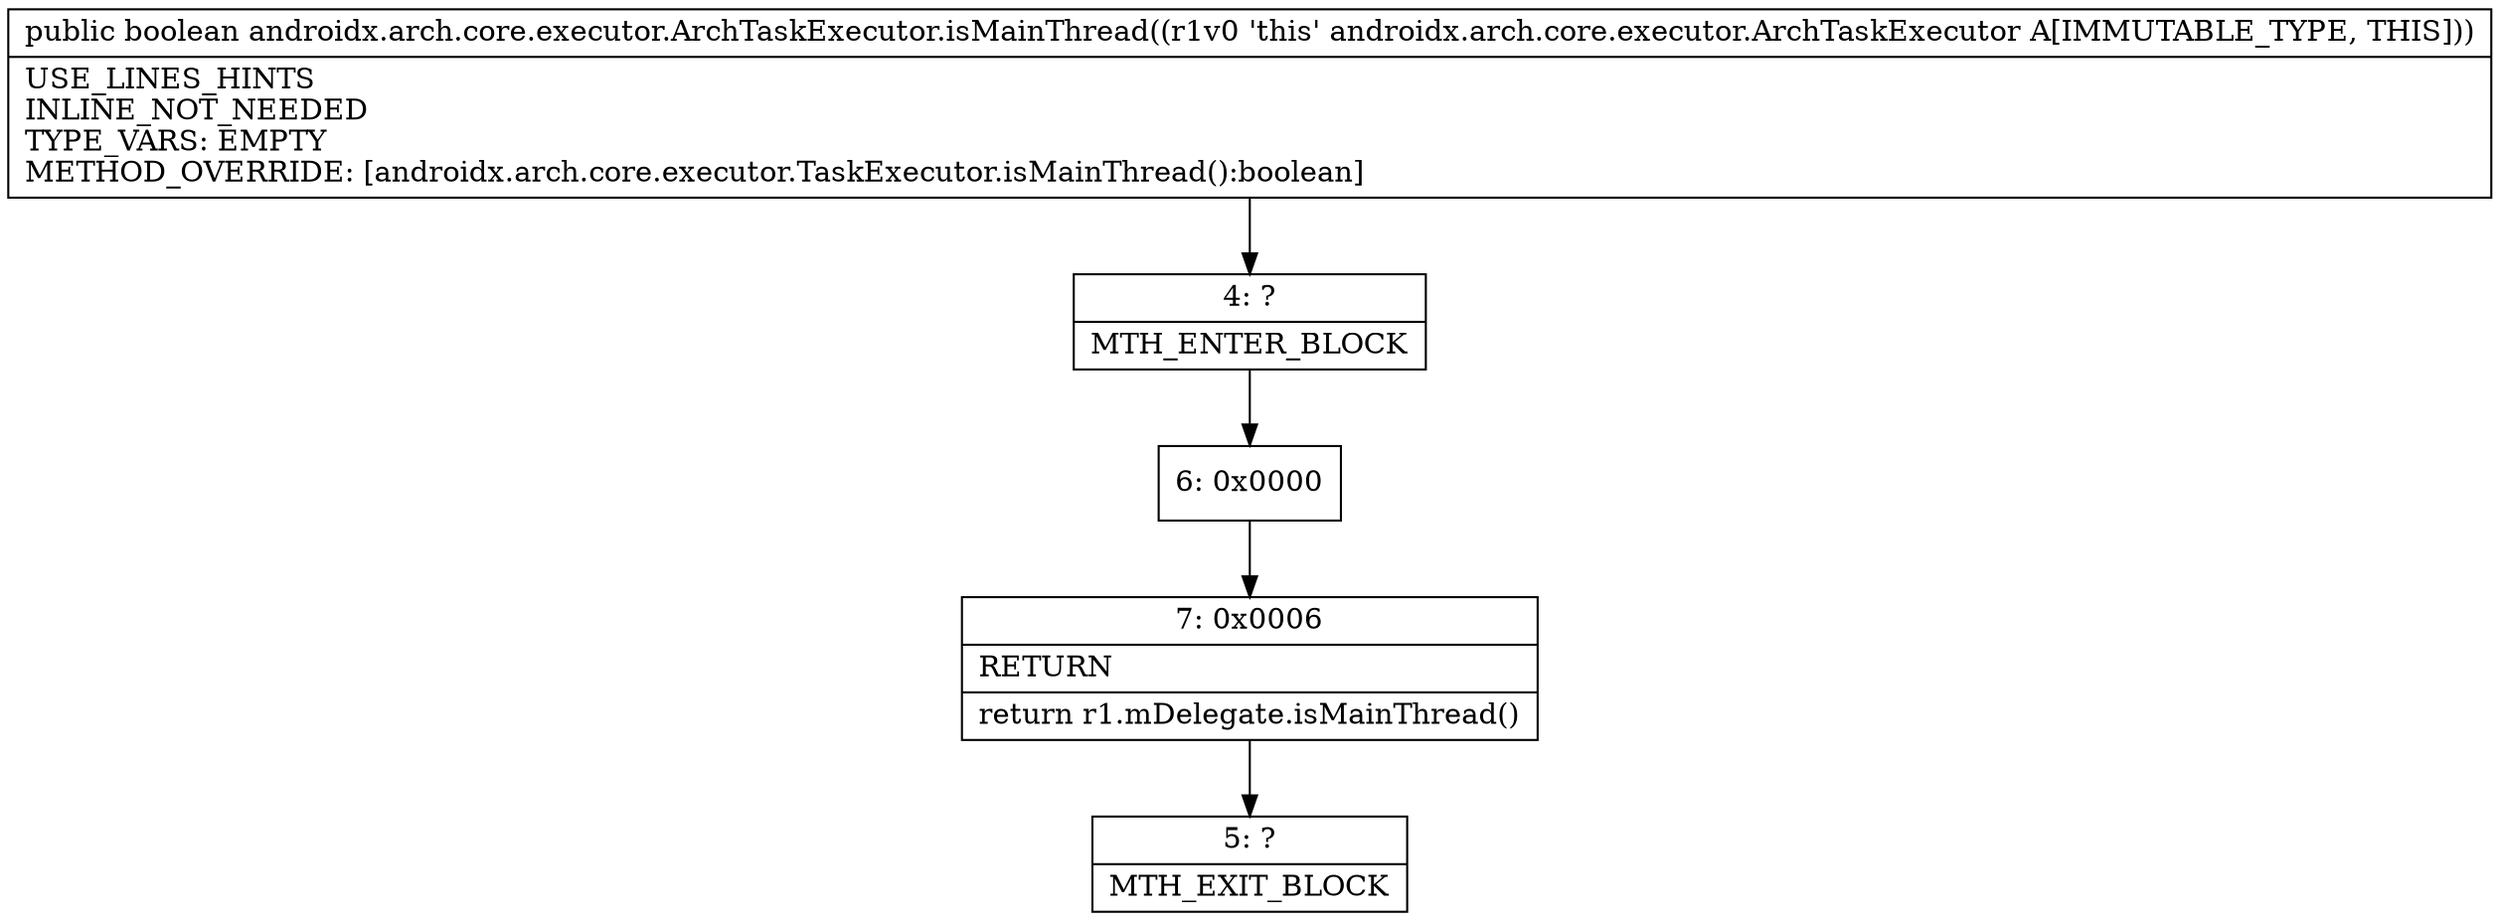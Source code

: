 digraph "CFG forandroidx.arch.core.executor.ArchTaskExecutor.isMainThread()Z" {
Node_4 [shape=record,label="{4\:\ ?|MTH_ENTER_BLOCK\l}"];
Node_6 [shape=record,label="{6\:\ 0x0000}"];
Node_7 [shape=record,label="{7\:\ 0x0006|RETURN\l|return r1.mDelegate.isMainThread()\l}"];
Node_5 [shape=record,label="{5\:\ ?|MTH_EXIT_BLOCK\l}"];
MethodNode[shape=record,label="{public boolean androidx.arch.core.executor.ArchTaskExecutor.isMainThread((r1v0 'this' androidx.arch.core.executor.ArchTaskExecutor A[IMMUTABLE_TYPE, THIS]))  | USE_LINES_HINTS\lINLINE_NOT_NEEDED\lTYPE_VARS: EMPTY\lMETHOD_OVERRIDE: [androidx.arch.core.executor.TaskExecutor.isMainThread():boolean]\l}"];
MethodNode -> Node_4;Node_4 -> Node_6;
Node_6 -> Node_7;
Node_7 -> Node_5;
}

